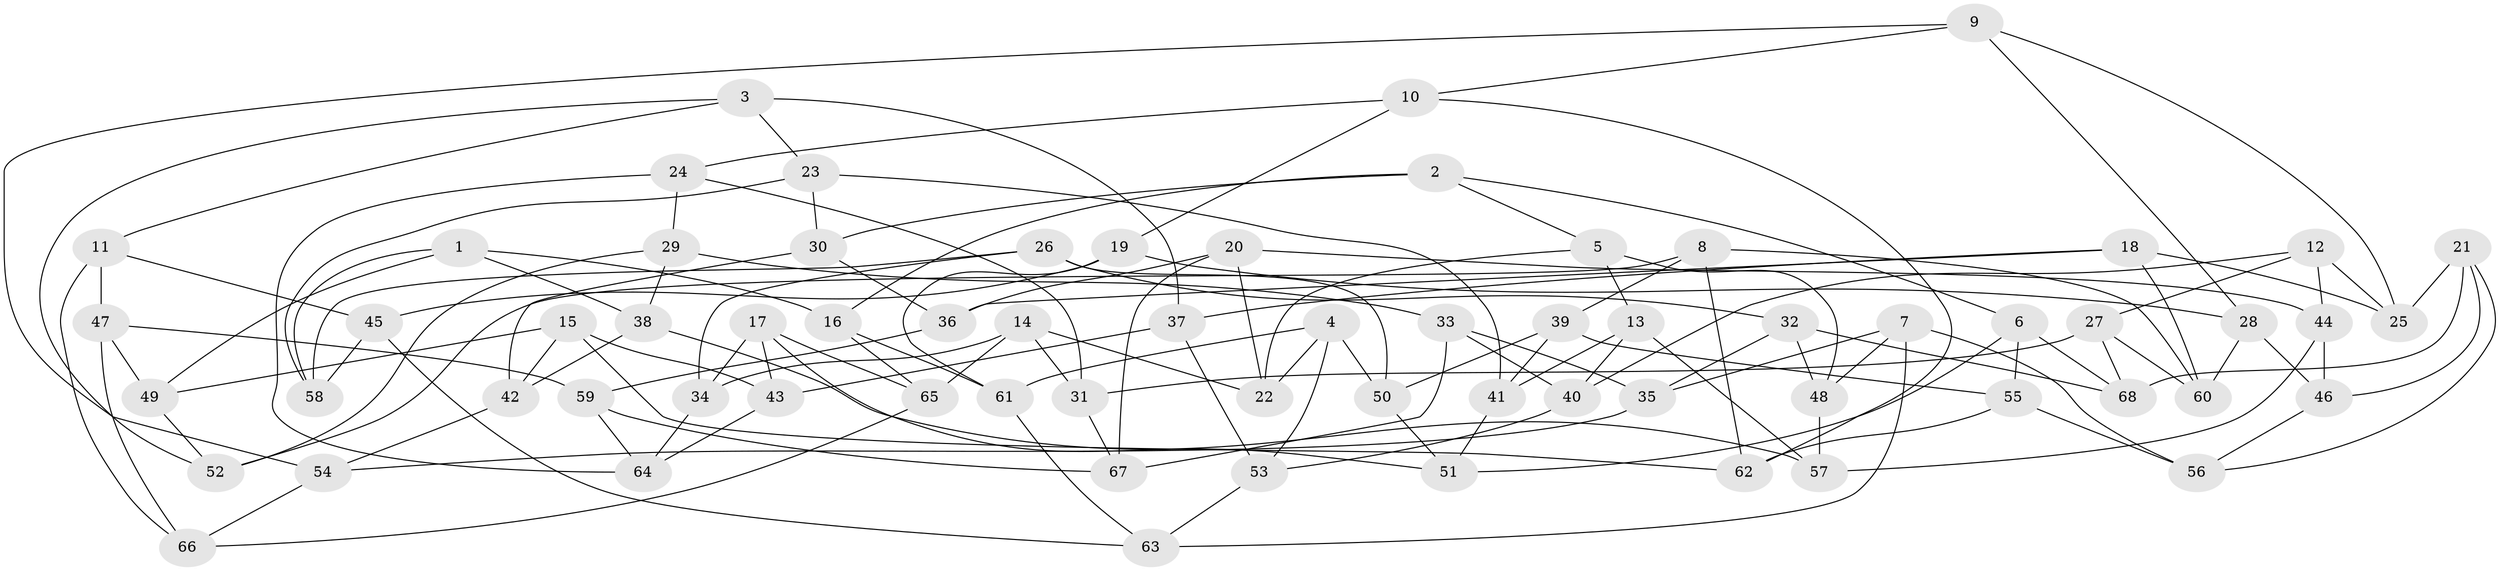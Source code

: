// Generated by graph-tools (version 1.1) at 2025/03/03/09/25 03:03:06]
// undirected, 68 vertices, 136 edges
graph export_dot {
graph [start="1"]
  node [color=gray90,style=filled];
  1;
  2;
  3;
  4;
  5;
  6;
  7;
  8;
  9;
  10;
  11;
  12;
  13;
  14;
  15;
  16;
  17;
  18;
  19;
  20;
  21;
  22;
  23;
  24;
  25;
  26;
  27;
  28;
  29;
  30;
  31;
  32;
  33;
  34;
  35;
  36;
  37;
  38;
  39;
  40;
  41;
  42;
  43;
  44;
  45;
  46;
  47;
  48;
  49;
  50;
  51;
  52;
  53;
  54;
  55;
  56;
  57;
  58;
  59;
  60;
  61;
  62;
  63;
  64;
  65;
  66;
  67;
  68;
  1 -- 16;
  1 -- 58;
  1 -- 49;
  1 -- 38;
  2 -- 30;
  2 -- 5;
  2 -- 6;
  2 -- 16;
  3 -- 23;
  3 -- 37;
  3 -- 52;
  3 -- 11;
  4 -- 50;
  4 -- 53;
  4 -- 22;
  4 -- 61;
  5 -- 13;
  5 -- 48;
  5 -- 22;
  6 -- 55;
  6 -- 68;
  6 -- 51;
  7 -- 63;
  7 -- 35;
  7 -- 48;
  7 -- 56;
  8 -- 39;
  8 -- 62;
  8 -- 52;
  8 -- 60;
  9 -- 28;
  9 -- 10;
  9 -- 25;
  9 -- 54;
  10 -- 24;
  10 -- 62;
  10 -- 19;
  11 -- 66;
  11 -- 47;
  11 -- 45;
  12 -- 25;
  12 -- 40;
  12 -- 27;
  12 -- 44;
  13 -- 41;
  13 -- 40;
  13 -- 57;
  14 -- 65;
  14 -- 31;
  14 -- 22;
  14 -- 34;
  15 -- 42;
  15 -- 43;
  15 -- 49;
  15 -- 62;
  16 -- 61;
  16 -- 65;
  17 -- 51;
  17 -- 65;
  17 -- 34;
  17 -- 43;
  18 -- 25;
  18 -- 36;
  18 -- 60;
  18 -- 37;
  19 -- 61;
  19 -- 28;
  19 -- 45;
  20 -- 22;
  20 -- 67;
  20 -- 44;
  20 -- 36;
  21 -- 68;
  21 -- 46;
  21 -- 56;
  21 -- 25;
  23 -- 58;
  23 -- 30;
  23 -- 41;
  24 -- 29;
  24 -- 31;
  24 -- 64;
  26 -- 32;
  26 -- 50;
  26 -- 34;
  26 -- 58;
  27 -- 60;
  27 -- 31;
  27 -- 68;
  28 -- 46;
  28 -- 60;
  29 -- 38;
  29 -- 52;
  29 -- 33;
  30 -- 42;
  30 -- 36;
  31 -- 67;
  32 -- 48;
  32 -- 35;
  32 -- 68;
  33 -- 67;
  33 -- 40;
  33 -- 35;
  34 -- 64;
  35 -- 54;
  36 -- 59;
  37 -- 43;
  37 -- 53;
  38 -- 42;
  38 -- 57;
  39 -- 50;
  39 -- 41;
  39 -- 55;
  40 -- 53;
  41 -- 51;
  42 -- 54;
  43 -- 64;
  44 -- 57;
  44 -- 46;
  45 -- 58;
  45 -- 63;
  46 -- 56;
  47 -- 66;
  47 -- 59;
  47 -- 49;
  48 -- 57;
  49 -- 52;
  50 -- 51;
  53 -- 63;
  54 -- 66;
  55 -- 56;
  55 -- 62;
  59 -- 67;
  59 -- 64;
  61 -- 63;
  65 -- 66;
}

